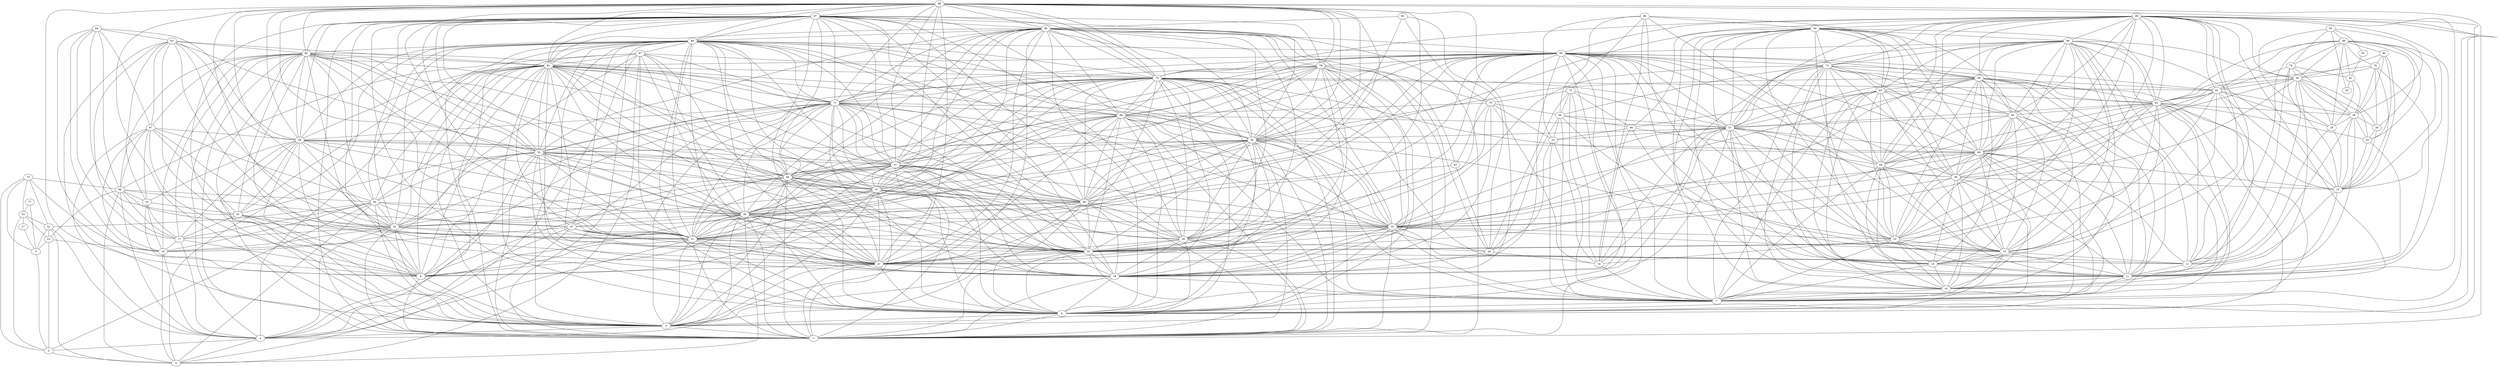 digraph "sensornet-topology" {
label = "";
rankdir="BT";"0"->"2" [arrowhead = "both"] 
"0"->"4" [arrowhead = "both"] 
"0"->"16" [arrowhead = "both"] 
"0"->"37" [arrowhead = "both"] 
"0"->"39" [arrowhead = "both"] 
"0"->"52" [arrowhead = "both"] 
"0"->"54" [arrowhead = "both"] 
"0"->"66" [arrowhead = "both"] 
"0"->"87" [arrowhead = "both"] 
"0"->"89" [arrowhead = "both"] 
"1"->"5" [arrowhead = "both"] 
"1"->"6" [arrowhead = "both"] 
"1"->"8" [arrowhead = "both"] 
"1"->"18" [arrowhead = "both"] 
"1"->"21" [arrowhead = "both"] 
"1"->"24" [arrowhead = "both"] 
"1"->"28" [arrowhead = "both"] 
"1"->"31" [arrowhead = "both"] 
"1"->"32" [arrowhead = "both"] 
"1"->"35" [arrowhead = "both"] 
"1"->"39" [arrowhead = "both"] 
"1"->"40" [arrowhead = "both"] 
"1"->"47" [arrowhead = "both"] 
"1"->"48" [arrowhead = "both"] 
"1"->"55" [arrowhead = "both"] 
"1"->"56" [arrowhead = "both"] 
"1"->"58" [arrowhead = "both"] 
"1"->"68" [arrowhead = "both"] 
"1"->"71" [arrowhead = "both"] 
"1"->"74" [arrowhead = "both"] 
"1"->"78" [arrowhead = "both"] 
"1"->"81" [arrowhead = "both"] 
"1"->"82" [arrowhead = "both"] 
"1"->"85" [arrowhead = "both"] 
"1"->"89" [arrowhead = "both"] 
"1"->"90" [arrowhead = "both"] 
"1"->"97" [arrowhead = "both"] 
"1"->"98" [arrowhead = "both"] 
"2"->"3" [arrowhead = "both"] 
"2"->"4" [arrowhead = "both"] 
"2"->"23" [arrowhead = "both"] 
"2"->"53" [arrowhead = "both"] 
"2"->"54" [arrowhead = "both"] 
"2"->"73" [arrowhead = "both"] 
"3"->"23" [arrowhead = "both"] 
"3"->"27" [arrowhead = "both"] 
"3"->"52" [arrowhead = "both"] 
"3"->"73" [arrowhead = "both"] 
"3"->"77" [arrowhead = "both"] 
"4"->"5" [arrowhead = "both"] 
"4"->"16" [arrowhead = "both"] 
"4"->"17" [arrowhead = "both"] 
"4"->"31" [arrowhead = "both"] 
"4"->"32" [arrowhead = "both"] 
"4"->"37" [arrowhead = "both"] 
"4"->"39" [arrowhead = "both"] 
"4"->"52" [arrowhead = "both"] 
"4"->"55" [arrowhead = "both"] 
"4"->"66" [arrowhead = "both"] 
"4"->"67" [arrowhead = "both"] 
"4"->"81" [arrowhead = "both"] 
"4"->"82" [arrowhead = "both"] 
"4"->"87" [arrowhead = "both"] 
"4"->"89" [arrowhead = "both"] 
"5"->"6" [arrowhead = "both"] 
"5"->"8" [arrowhead = "both"] 
"5"->"21" [arrowhead = "both"] 
"5"->"24" [arrowhead = "both"] 
"5"->"31" [arrowhead = "both"] 
"5"->"32" [arrowhead = "both"] 
"5"->"33" [arrowhead = "both"] 
"5"->"39" [arrowhead = "both"] 
"5"->"40" [arrowhead = "both"] 
"5"->"47" [arrowhead = "both"] 
"5"->"48" [arrowhead = "both"] 
"5"->"51" [arrowhead = "both"] 
"5"->"54" [arrowhead = "both"] 
"5"->"56" [arrowhead = "both"] 
"5"->"58" [arrowhead = "both"] 
"5"->"71" [arrowhead = "both"] 
"5"->"74" [arrowhead = "both"] 
"5"->"81" [arrowhead = "both"] 
"5"->"82" [arrowhead = "both"] 
"5"->"83" [arrowhead = "both"] 
"5"->"89" [arrowhead = "both"] 
"5"->"90" [arrowhead = "both"] 
"5"->"97" [arrowhead = "both"] 
"5"->"98" [arrowhead = "both"] 
"6"->"7" [arrowhead = "both"] 
"6"->"18" [arrowhead = "both"] 
"6"->"19" [arrowhead = "both"] 
"6"->"21" [arrowhead = "both"] 
"6"->"24" [arrowhead = "both"] 
"6"->"28" [arrowhead = "both"] 
"6"->"31" [arrowhead = "both"] 
"6"->"35" [arrowhead = "both"] 
"6"->"39" [arrowhead = "both"] 
"6"->"40" [arrowhead = "both"] 
"6"->"47" [arrowhead = "both"] 
"6"->"48" [arrowhead = "both"] 
"6"->"49" [arrowhead = "both"] 
"6"->"51" [arrowhead = "both"] 
"6"->"55" [arrowhead = "both"] 
"6"->"57" [arrowhead = "both"] 
"6"->"68" [arrowhead = "both"] 
"6"->"69" [arrowhead = "both"] 
"6"->"71" [arrowhead = "both"] 
"6"->"74" [arrowhead = "both"] 
"6"->"78" [arrowhead = "both"] 
"6"->"81" [arrowhead = "both"] 
"6"->"85" [arrowhead = "both"] 
"6"->"89" [arrowhead = "both"] 
"6"->"90" [arrowhead = "both"] 
"6"->"97" [arrowhead = "both"] 
"6"->"98" [arrowhead = "both"] 
"6"->"99" [arrowhead = "both"] 
"7"->"10" [arrowhead = "both"] 
"7"->"11" [arrowhead = "both"] 
"7"->"13" [arrowhead = "both"] 
"7"->"14" [arrowhead = "both"] 
"7"->"18" [arrowhead = "both"] 
"7"->"19" [arrowhead = "both"] 
"7"->"22" [arrowhead = "both"] 
"7"->"24" [arrowhead = "both"] 
"7"->"25" [arrowhead = "both"] 
"7"->"35" [arrowhead = "both"] 
"7"->"36" [arrowhead = "both"] 
"7"->"44" [arrowhead = "both"] 
"7"->"49" [arrowhead = "both"] 
"7"->"56" [arrowhead = "both"] 
"7"->"60" [arrowhead = "both"] 
"7"->"61" [arrowhead = "both"] 
"7"->"63" [arrowhead = "both"] 
"7"->"64" [arrowhead = "both"] 
"7"->"68" [arrowhead = "both"] 
"7"->"69" [arrowhead = "both"] 
"7"->"72" [arrowhead = "both"] 
"7"->"74" [arrowhead = "both"] 
"7"->"75" [arrowhead = "both"] 
"7"->"85" [arrowhead = "both"] 
"7"->"86" [arrowhead = "both"] 
"7"->"94" [arrowhead = "both"] 
"7"->"99" [arrowhead = "both"] 
"8"->"17" [arrowhead = "both"] 
"8"->"21" [arrowhead = "both"] 
"8"->"31" [arrowhead = "both"] 
"8"->"32" [arrowhead = "both"] 
"8"->"33" [arrowhead = "both"] 
"8"->"34" [arrowhead = "both"] 
"8"->"39" [arrowhead = "both"] 
"8"->"47" [arrowhead = "both"] 
"8"->"48" [arrowhead = "both"] 
"8"->"51" [arrowhead = "both"] 
"8"->"55" [arrowhead = "both"] 
"8"->"67" [arrowhead = "both"] 
"8"->"71" [arrowhead = "both"] 
"8"->"81" [arrowhead = "both"] 
"8"->"82" [arrowhead = "both"] 
"8"->"83" [arrowhead = "both"] 
"8"->"84" [arrowhead = "both"] 
"8"->"89" [arrowhead = "both"] 
"8"->"97" [arrowhead = "both"] 
"8"->"98" [arrowhead = "both"] 
"10"->"11" [arrowhead = "both"] 
"10"->"13" [arrowhead = "both"] 
"10"->"19" [arrowhead = "both"] 
"10"->"25" [arrowhead = "both"] 
"10"->"36" [arrowhead = "both"] 
"10"->"44" [arrowhead = "both"] 
"10"->"49" [arrowhead = "both"] 
"10"->"57" [arrowhead = "both"] 
"10"->"61" [arrowhead = "both"] 
"10"->"63" [arrowhead = "both"] 
"10"->"69" [arrowhead = "both"] 
"10"->"75" [arrowhead = "both"] 
"10"->"86" [arrowhead = "both"] 
"10"->"94" [arrowhead = "both"] 
"10"->"99" [arrowhead = "both"] 
"11"->"12" [arrowhead = "both"] 
"11"->"13" [arrowhead = "both"] 
"11"->"15" [arrowhead = "both"] 
"11"->"19" [arrowhead = "both"] 
"11"->"25" [arrowhead = "both"] 
"11"->"26" [arrowhead = "both"] 
"11"->"36" [arrowhead = "both"] 
"11"->"38" [arrowhead = "both"] 
"11"->"44" [arrowhead = "both"] 
"11"->"49" [arrowhead = "both"] 
"11"->"57" [arrowhead = "both"] 
"11"->"60" [arrowhead = "both"] 
"11"->"62" [arrowhead = "both"] 
"11"->"63" [arrowhead = "both"] 
"11"->"65" [arrowhead = "both"] 
"11"->"69" [arrowhead = "both"] 
"11"->"75" [arrowhead = "both"] 
"11"->"76" [arrowhead = "both"] 
"11"->"86" [arrowhead = "both"] 
"11"->"88" [arrowhead = "both"] 
"11"->"94" [arrowhead = "both"] 
"11"->"99" [arrowhead = "both"] 
"12"->"15" [arrowhead = "both"] 
"12"->"19" [arrowhead = "both"] 
"12"->"24" [arrowhead = "both"] 
"12"->"29" [arrowhead = "both"] 
"12"->"35" [arrowhead = "both"] 
"12"->"38" [arrowhead = "both"] 
"12"->"49" [arrowhead = "both"] 
"12"->"61" [arrowhead = "both"] 
"12"->"65" [arrowhead = "both"] 
"12"->"69" [arrowhead = "both"] 
"12"->"74" [arrowhead = "both"] 
"12"->"79" [arrowhead = "both"] 
"12"->"85" [arrowhead = "both"] 
"12"->"88" [arrowhead = "both"] 
"12"->"99" [arrowhead = "both"] 
"13"->"19" [arrowhead = "both"] 
"13"->"25" [arrowhead = "both"] 
"13"->"36" [arrowhead = "both"] 
"13"->"44" [arrowhead = "both"] 
"13"->"46" [arrowhead = "both"] 
"13"->"57" [arrowhead = "both"] 
"13"->"60" [arrowhead = "both"] 
"13"->"61" [arrowhead = "both"] 
"13"->"69" [arrowhead = "both"] 
"13"->"75" [arrowhead = "both"] 
"13"->"86" [arrowhead = "both"] 
"13"->"94" [arrowhead = "both"] 
"13"->"96" [arrowhead = "both"] 
"14"->"20" [arrowhead = "both"] 
"14"->"22" [arrowhead = "both"] 
"14"->"25" [arrowhead = "both"] 
"14"->"46" [arrowhead = "both"] 
"14"->"57" [arrowhead = "both"] 
"14"->"70" [arrowhead = "both"] 
"14"->"72" [arrowhead = "both"] 
"14"->"75" [arrowhead = "both"] 
"14"->"96" [arrowhead = "both"] 
"15"->"26" [arrowhead = "both"] 
"15"->"29" [arrowhead = "both"] 
"15"->"30" [arrowhead = "both"] 
"15"->"36" [arrowhead = "both"] 
"15"->"38" [arrowhead = "both"] 
"15"->"49" [arrowhead = "both"] 
"15"->"61" [arrowhead = "both"] 
"15"->"62" [arrowhead = "both"] 
"15"->"76" [arrowhead = "both"] 
"15"->"79" [arrowhead = "both"] 
"15"->"80" [arrowhead = "both"] 
"15"->"86" [arrowhead = "both"] 
"15"->"88" [arrowhead = "both"] 
"15"->"99" [arrowhead = "both"] 
"16"->"17" [arrowhead = "both"] 
"16"->"23" [arrowhead = "both"] 
"16"->"32" [arrowhead = "both"] 
"16"->"34" [arrowhead = "both"] 
"16"->"37" [arrowhead = "both"] 
"16"->"54" [arrowhead = "both"] 
"16"->"67" [arrowhead = "both"] 
"16"->"73" [arrowhead = "both"] 
"16"->"82" [arrowhead = "both"] 
"16"->"84" [arrowhead = "both"] 
"16"->"87" [arrowhead = "both"] 
"17"->"32" [arrowhead = "both"] 
"17"->"33" [arrowhead = "both"] 
"17"->"34" [arrowhead = "both"] 
"17"->"54" [arrowhead = "both"] 
"17"->"58" [arrowhead = "both"] 
"17"->"66" [arrowhead = "both"] 
"17"->"82" [arrowhead = "both"] 
"17"->"83" [arrowhead = "both"] 
"17"->"84" [arrowhead = "both"] 
"18"->"20" [arrowhead = "both"] 
"18"->"21" [arrowhead = "both"] 
"18"->"24" [arrowhead = "both"] 
"18"->"28" [arrowhead = "both"] 
"18"->"31" [arrowhead = "both"] 
"18"->"35" [arrowhead = "both"] 
"18"->"39" [arrowhead = "both"] 
"18"->"40" [arrowhead = "both"] 
"18"->"47" [arrowhead = "both"] 
"18"->"48" [arrowhead = "both"] 
"18"->"51" [arrowhead = "both"] 
"18"->"56" [arrowhead = "both"] 
"18"->"57" [arrowhead = "both"] 
"18"->"70" [arrowhead = "both"] 
"18"->"71" [arrowhead = "both"] 
"18"->"74" [arrowhead = "both"] 
"18"->"78" [arrowhead = "both"] 
"18"->"81" [arrowhead = "both"] 
"18"->"85" [arrowhead = "both"] 
"18"->"89" [arrowhead = "both"] 
"18"->"90" [arrowhead = "both"] 
"18"->"97" [arrowhead = "both"] 
"18"->"98" [arrowhead = "both"] 
"19"->"25" [arrowhead = "both"] 
"19"->"35" [arrowhead = "both"] 
"19"->"36" [arrowhead = "both"] 
"19"->"44" [arrowhead = "both"] 
"19"->"49" [arrowhead = "both"] 
"19"->"56" [arrowhead = "both"] 
"19"->"57" [arrowhead = "both"] 
"19"->"60" [arrowhead = "both"] 
"19"->"61" [arrowhead = "both"] 
"19"->"62" [arrowhead = "both"] 
"19"->"63" [arrowhead = "both"] 
"19"->"75" [arrowhead = "both"] 
"19"->"85" [arrowhead = "both"] 
"19"->"86" [arrowhead = "both"] 
"19"->"94" [arrowhead = "both"] 
"19"->"99" [arrowhead = "both"] 
"20"->"22" [arrowhead = "both"] 
"20"->"28" [arrowhead = "both"] 
"20"->"43" [arrowhead = "both"] 
"20"->"64" [arrowhead = "both"] 
"20"->"68" [arrowhead = "both"] 
"20"->"72" [arrowhead = "both"] 
"20"->"78" [arrowhead = "both"] 
"20"->"93" [arrowhead = "both"] 
"21"->"24" [arrowhead = "both"] 
"21"->"28" [arrowhead = "both"] 
"21"->"31" [arrowhead = "both"] 
"21"->"32" [arrowhead = "both"] 
"21"->"35" [arrowhead = "both"] 
"21"->"37" [arrowhead = "both"] 
"21"->"39" [arrowhead = "both"] 
"21"->"40" [arrowhead = "both"] 
"21"->"47" [arrowhead = "both"] 
"21"->"48" [arrowhead = "both"] 
"21"->"51" [arrowhead = "both"] 
"21"->"55" [arrowhead = "both"] 
"21"->"56" [arrowhead = "both"] 
"21"->"58" [arrowhead = "both"] 
"21"->"68" [arrowhead = "both"] 
"21"->"74" [arrowhead = "both"] 
"21"->"78" [arrowhead = "both"] 
"21"->"81" [arrowhead = "both"] 
"21"->"82" [arrowhead = "both"] 
"21"->"85" [arrowhead = "both"] 
"21"->"87" [arrowhead = "both"] 
"21"->"89" [arrowhead = "both"] 
"21"->"90" [arrowhead = "both"] 
"21"->"97" [arrowhead = "both"] 
"21"->"98" [arrowhead = "both"] 
"22"->"46" [arrowhead = "both"] 
"22"->"57" [arrowhead = "both"] 
"22"->"64" [arrowhead = "both"] 
"22"->"70" [arrowhead = "both"] 
"22"->"96" [arrowhead = "both"] 
"23"->"52" [arrowhead = "both"] 
"23"->"53" [arrowhead = "both"] 
"23"->"66" [arrowhead = "both"] 
"24"->"28" [arrowhead = "both"] 
"24"->"31" [arrowhead = "both"] 
"24"->"35" [arrowhead = "both"] 
"24"->"37" [arrowhead = "both"] 
"24"->"39" [arrowhead = "both"] 
"24"->"40" [arrowhead = "both"] 
"24"->"47" [arrowhead = "both"] 
"24"->"48" [arrowhead = "both"] 
"24"->"49" [arrowhead = "both"] 
"24"->"51" [arrowhead = "both"] 
"24"->"55" [arrowhead = "both"] 
"24"->"56" [arrowhead = "both"] 
"24"->"57" [arrowhead = "both"] 
"24"->"62" [arrowhead = "both"] 
"24"->"68" [arrowhead = "both"] 
"24"->"71" [arrowhead = "both"] 
"24"->"78" [arrowhead = "both"] 
"24"->"81" [arrowhead = "both"] 
"24"->"85" [arrowhead = "both"] 
"24"->"87" [arrowhead = "both"] 
"24"->"89" [arrowhead = "both"] 
"24"->"90" [arrowhead = "both"] 
"24"->"97" [arrowhead = "both"] 
"24"->"98" [arrowhead = "both"] 
"24"->"99" [arrowhead = "both"] 
"25"->"35" [arrowhead = "both"] 
"25"->"36" [arrowhead = "both"] 
"25"->"44" [arrowhead = "both"] 
"25"->"49" [arrowhead = "both"] 
"25"->"57" [arrowhead = "both"] 
"25"->"60" [arrowhead = "both"] 
"25"->"61" [arrowhead = "both"] 
"25"->"63" [arrowhead = "both"] 
"25"->"64" [arrowhead = "both"] 
"25"->"69" [arrowhead = "both"] 
"25"->"85" [arrowhead = "both"] 
"25"->"86" [arrowhead = "both"] 
"25"->"94" [arrowhead = "both"] 
"25"->"99" [arrowhead = "both"] 
"26"->"30" [arrowhead = "both"] 
"26"->"38" [arrowhead = "both"] 
"26"->"61" [arrowhead = "both"] 
"26"->"65" [arrowhead = "both"] 
"26"->"80" [arrowhead = "both"] 
"26"->"88" [arrowhead = "both"] 
"27"->"53" [arrowhead = "both"] 
"28"->"35" [arrowhead = "both"] 
"28"->"40" [arrowhead = "both"] 
"28"->"47" [arrowhead = "both"] 
"28"->"48" [arrowhead = "both"] 
"28"->"51" [arrowhead = "both"] 
"28"->"56" [arrowhead = "both"] 
"28"->"68" [arrowhead = "both"] 
"28"->"70" [arrowhead = "both"] 
"28"->"71" [arrowhead = "both"] 
"28"->"74" [arrowhead = "both"] 
"28"->"85" [arrowhead = "both"] 
"28"->"90" [arrowhead = "both"] 
"28"->"97" [arrowhead = "both"] 
"28"->"98" [arrowhead = "both"] 
"29"->"38" [arrowhead = "both"] 
"29"->"45" [arrowhead = "both"] 
"29"->"62" [arrowhead = "both"] 
"29"->"65" [arrowhead = "both"] 
"29"->"88" [arrowhead = "both"] 
"29"->"95" [arrowhead = "both"] 
"30"->"38" [arrowhead = "both"] 
"30"->"65" [arrowhead = "both"] 
"30"->"76" [arrowhead = "both"] 
"30"->"88" [arrowhead = "both"] 
"31"->"32" [arrowhead = "both"] 
"31"->"33" [arrowhead = "both"] 
"31"->"35" [arrowhead = "both"] 
"31"->"37" [arrowhead = "both"] 
"31"->"39" [arrowhead = "both"] 
"31"->"40" [arrowhead = "both"] 
"31"->"47" [arrowhead = "both"] 
"31"->"48" [arrowhead = "both"] 
"31"->"51" [arrowhead = "both"] 
"31"->"54" [arrowhead = "both"] 
"31"->"55" [arrowhead = "both"] 
"31"->"56" [arrowhead = "both"] 
"31"->"58" [arrowhead = "both"] 
"31"->"68" [arrowhead = "both"] 
"31"->"71" [arrowhead = "both"] 
"31"->"74" [arrowhead = "both"] 
"31"->"82" [arrowhead = "both"] 
"31"->"83" [arrowhead = "both"] 
"31"->"85" [arrowhead = "both"] 
"31"->"87" [arrowhead = "both"] 
"31"->"89" [arrowhead = "both"] 
"31"->"90" [arrowhead = "both"] 
"31"->"97" [arrowhead = "both"] 
"31"->"98" [arrowhead = "both"] 
"32"->"33" [arrowhead = "both"] 
"32"->"39" [arrowhead = "both"] 
"32"->"47" [arrowhead = "both"] 
"32"->"48" [arrowhead = "both"] 
"32"->"51" [arrowhead = "both"] 
"32"->"54" [arrowhead = "both"] 
"32"->"55" [arrowhead = "both"] 
"32"->"58" [arrowhead = "both"] 
"32"->"66" [arrowhead = "both"] 
"32"->"67" [arrowhead = "both"] 
"32"->"71" [arrowhead = "both"] 
"32"->"81" [arrowhead = "both"] 
"32"->"83" [arrowhead = "both"] 
"32"->"89" [arrowhead = "both"] 
"32"->"97" [arrowhead = "both"] 
"32"->"98" [arrowhead = "both"] 
"33"->"34" [arrowhead = "both"] 
"33"->"55" [arrowhead = "both"] 
"33"->"58" [arrowhead = "both"] 
"33"->"67" [arrowhead = "both"] 
"33"->"81" [arrowhead = "both"] 
"33"->"82" [arrowhead = "both"] 
"33"->"84" [arrowhead = "both"] 
"34"->"58" [arrowhead = "both"] 
"34"->"66" [arrowhead = "both"] 
"34"->"67" [arrowhead = "both"] 
"34"->"83" [arrowhead = "both"] 
"35"->"36" [arrowhead = "both"] 
"35"->"39" [arrowhead = "both"] 
"35"->"40" [arrowhead = "both"] 
"35"->"49" [arrowhead = "both"] 
"35"->"51" [arrowhead = "both"] 
"35"->"56" [arrowhead = "both"] 
"35"->"57" [arrowhead = "both"] 
"35"->"62" [arrowhead = "both"] 
"35"->"68" [arrowhead = "both"] 
"35"->"69" [arrowhead = "both"] 
"35"->"71" [arrowhead = "both"] 
"35"->"74" [arrowhead = "both"] 
"35"->"75" [arrowhead = "both"] 
"35"->"78" [arrowhead = "both"] 
"35"->"81" [arrowhead = "both"] 
"35"->"86" [arrowhead = "both"] 
"35"->"89" [arrowhead = "both"] 
"35"->"90" [arrowhead = "both"] 
"35"->"99" [arrowhead = "both"] 
"36"->"44" [arrowhead = "both"] 
"36"->"49" [arrowhead = "both"] 
"36"->"57" [arrowhead = "both"] 
"36"->"60" [arrowhead = "both"] 
"36"->"61" [arrowhead = "both"] 
"36"->"63" [arrowhead = "both"] 
"36"->"65" [arrowhead = "both"] 
"36"->"69" [arrowhead = "both"] 
"36"->"75" [arrowhead = "both"] 
"36"->"85" [arrowhead = "both"] 
"36"->"94" [arrowhead = "both"] 
"36"->"99" [arrowhead = "both"] 
"37"->"39" [arrowhead = "both"] 
"37"->"54" [arrowhead = "both"] 
"37"->"66" [arrowhead = "both"] 
"37"->"71" [arrowhead = "both"] 
"37"->"74" [arrowhead = "both"] 
"37"->"81" [arrowhead = "both"] 
"37"->"89" [arrowhead = "both"] 
"38"->"45" [arrowhead = "both"] 
"38"->"61" [arrowhead = "both"] 
"38"->"62" [arrowhead = "both"] 
"38"->"65" [arrowhead = "both"] 
"38"->"76" [arrowhead = "both"] 
"38"->"79" [arrowhead = "both"] 
"38"->"80" [arrowhead = "both"] 
"38"->"95" [arrowhead = "both"] 
"39"->"40" [arrowhead = "both"] 
"39"->"47" [arrowhead = "both"] 
"39"->"48" [arrowhead = "both"] 
"39"->"51" [arrowhead = "both"] 
"39"->"54" [arrowhead = "both"] 
"39"->"55" [arrowhead = "both"] 
"39"->"56" [arrowhead = "both"] 
"39"->"58" [arrowhead = "both"] 
"39"->"68" [arrowhead = "both"] 
"39"->"71" [arrowhead = "both"] 
"39"->"74" [arrowhead = "both"] 
"39"->"81" [arrowhead = "both"] 
"39"->"82" [arrowhead = "both"] 
"39"->"85" [arrowhead = "both"] 
"39"->"87" [arrowhead = "both"] 
"39"->"90" [arrowhead = "both"] 
"39"->"97" [arrowhead = "both"] 
"39"->"98" [arrowhead = "both"] 
"40"->"43" [arrowhead = "both"] 
"40"->"47" [arrowhead = "both"] 
"40"->"48" [arrowhead = "both"] 
"40"->"51" [arrowhead = "both"] 
"40"->"55" [arrowhead = "both"] 
"40"->"56" [arrowhead = "both"] 
"40"->"68" [arrowhead = "both"] 
"40"->"71" [arrowhead = "both"] 
"40"->"74" [arrowhead = "both"] 
"40"->"78" [arrowhead = "both"] 
"40"->"81" [arrowhead = "both"] 
"40"->"85" [arrowhead = "both"] 
"40"->"89" [arrowhead = "both"] 
"40"->"93" [arrowhead = "both"] 
"40"->"97" [arrowhead = "both"] 
"40"->"98" [arrowhead = "both"] 
"42"->"45" [arrowhead = "both"] 
"42"->"95" [arrowhead = "both"] 
"43"->"70" [arrowhead = "both"] 
"43"->"90" [arrowhead = "both"] 
"44"->"46" [arrowhead = "both"] 
"44"->"49" [arrowhead = "both"] 
"44"->"57" [arrowhead = "both"] 
"44"->"60" [arrowhead = "both"] 
"44"->"61" [arrowhead = "both"] 
"44"->"63" [arrowhead = "both"] 
"44"->"69" [arrowhead = "both"] 
"44"->"75" [arrowhead = "both"] 
"44"->"86" [arrowhead = "both"] 
"44"->"96" [arrowhead = "both"] 
"44"->"99" [arrowhead = "both"] 
"45"->"79" [arrowhead = "both"] 
"45"->"88" [arrowhead = "both"] 
"45"->"92" [arrowhead = "both"] 
"46"->"63" [arrowhead = "both"] 
"46"->"64" [arrowhead = "both"] 
"46"->"72" [arrowhead = "both"] 
"46"->"94" [arrowhead = "both"] 
"47"->"48" [arrowhead = "both"] 
"47"->"51" [arrowhead = "both"] 
"47"->"55" [arrowhead = "both"] 
"47"->"56" [arrowhead = "both"] 
"47"->"58" [arrowhead = "both"] 
"47"->"68" [arrowhead = "both"] 
"47"->"71" [arrowhead = "both"] 
"47"->"74" [arrowhead = "both"] 
"47"->"78" [arrowhead = "both"] 
"47"->"81" [arrowhead = "both"] 
"47"->"82" [arrowhead = "both"] 
"47"->"89" [arrowhead = "both"] 
"47"->"90" [arrowhead = "both"] 
"47"->"98" [arrowhead = "both"] 
"48"->"51" [arrowhead = "both"] 
"48"->"55" [arrowhead = "both"] 
"48"->"56" [arrowhead = "both"] 
"48"->"58" [arrowhead = "both"] 
"48"->"68" [arrowhead = "both"] 
"48"->"71" [arrowhead = "both"] 
"48"->"74" [arrowhead = "both"] 
"48"->"78" [arrowhead = "both"] 
"48"->"81" [arrowhead = "both"] 
"48"->"82" [arrowhead = "both"] 
"48"->"89" [arrowhead = "both"] 
"48"->"90" [arrowhead = "both"] 
"48"->"97" [arrowhead = "both"] 
"49"->"56" [arrowhead = "both"] 
"49"->"57" [arrowhead = "both"] 
"49"->"60" [arrowhead = "both"] 
"49"->"61" [arrowhead = "both"] 
"49"->"62" [arrowhead = "both"] 
"49"->"65" [arrowhead = "both"] 
"49"->"69" [arrowhead = "both"] 
"49"->"74" [arrowhead = "both"] 
"49"->"75" [arrowhead = "both"] 
"49"->"85" [arrowhead = "both"] 
"49"->"86" [arrowhead = "both"] 
"49"->"94" [arrowhead = "both"] 
"51"->"55" [arrowhead = "both"] 
"51"->"56" [arrowhead = "both"] 
"51"->"58" [arrowhead = "both"] 
"51"->"68" [arrowhead = "both"] 
"51"->"71" [arrowhead = "both"] 
"51"->"74" [arrowhead = "both"] 
"51"->"78" [arrowhead = "both"] 
"51"->"81" [arrowhead = "both"] 
"51"->"82" [arrowhead = "both"] 
"51"->"85" [arrowhead = "both"] 
"51"->"89" [arrowhead = "both"] 
"51"->"90" [arrowhead = "both"] 
"51"->"97" [arrowhead = "both"] 
"51"->"98" [arrowhead = "both"] 
"52"->"53" [arrowhead = "both"] 
"52"->"54" [arrowhead = "both"] 
"52"->"73" [arrowhead = "both"] 
"53"->"73" [arrowhead = "both"] 
"53"->"77" [arrowhead = "both"] 
"54"->"55" [arrowhead = "both"] 
"54"->"66" [arrowhead = "both"] 
"54"->"67" [arrowhead = "both"] 
"54"->"81" [arrowhead = "both"] 
"54"->"82" [arrowhead = "both"] 
"54"->"87" [arrowhead = "both"] 
"54"->"89" [arrowhead = "both"] 
"55"->"56" [arrowhead = "both"] 
"55"->"58" [arrowhead = "both"] 
"55"->"71" [arrowhead = "both"] 
"55"->"74" [arrowhead = "both"] 
"55"->"81" [arrowhead = "both"] 
"55"->"82" [arrowhead = "both"] 
"55"->"83" [arrowhead = "both"] 
"55"->"89" [arrowhead = "both"] 
"55"->"90" [arrowhead = "both"] 
"55"->"97" [arrowhead = "both"] 
"55"->"98" [arrowhead = "both"] 
"56"->"57" [arrowhead = "both"] 
"56"->"68" [arrowhead = "both"] 
"56"->"69" [arrowhead = "both"] 
"56"->"71" [arrowhead = "both"] 
"56"->"74" [arrowhead = "both"] 
"56"->"78" [arrowhead = "both"] 
"56"->"81" [arrowhead = "both"] 
"56"->"85" [arrowhead = "both"] 
"56"->"89" [arrowhead = "both"] 
"56"->"90" [arrowhead = "both"] 
"56"->"97" [arrowhead = "both"] 
"56"->"98" [arrowhead = "both"] 
"56"->"99" [arrowhead = "both"] 
"57"->"60" [arrowhead = "both"] 
"57"->"61" [arrowhead = "both"] 
"57"->"63" [arrowhead = "both"] 
"57"->"64" [arrowhead = "both"] 
"57"->"68" [arrowhead = "both"] 
"57"->"69" [arrowhead = "both"] 
"57"->"72" [arrowhead = "both"] 
"57"->"74" [arrowhead = "both"] 
"57"->"75" [arrowhead = "both"] 
"57"->"85" [arrowhead = "both"] 
"57"->"86" [arrowhead = "both"] 
"57"->"94" [arrowhead = "both"] 
"57"->"99" [arrowhead = "both"] 
"58"->"67" [arrowhead = "both"] 
"58"->"71" [arrowhead = "both"] 
"58"->"81" [arrowhead = "both"] 
"58"->"82" [arrowhead = "both"] 
"58"->"83" [arrowhead = "both"] 
"58"->"84" [arrowhead = "both"] 
"58"->"89" [arrowhead = "both"] 
"58"->"97" [arrowhead = "both"] 
"58"->"98" [arrowhead = "both"] 
"60"->"61" [arrowhead = "both"] 
"60"->"63" [arrowhead = "both"] 
"60"->"69" [arrowhead = "both"] 
"60"->"75" [arrowhead = "both"] 
"60"->"86" [arrowhead = "both"] 
"60"->"94" [arrowhead = "both"] 
"60"->"99" [arrowhead = "both"] 
"61"->"62" [arrowhead = "both"] 
"61"->"63" [arrowhead = "both"] 
"61"->"65" [arrowhead = "both"] 
"61"->"69" [arrowhead = "both"] 
"61"->"75" [arrowhead = "both"] 
"61"->"76" [arrowhead = "both"] 
"61"->"86" [arrowhead = "both"] 
"61"->"88" [arrowhead = "both"] 
"61"->"94" [arrowhead = "both"] 
"61"->"99" [arrowhead = "both"] 
"62"->"65" [arrowhead = "both"] 
"62"->"69" [arrowhead = "both"] 
"62"->"74" [arrowhead = "both"] 
"62"->"79" [arrowhead = "both"] 
"62"->"85" [arrowhead = "both"] 
"62"->"88" [arrowhead = "both"] 
"62"->"99" [arrowhead = "both"] 
"63"->"69" [arrowhead = "both"] 
"63"->"75" [arrowhead = "both"] 
"63"->"86" [arrowhead = "both"] 
"63"->"94" [arrowhead = "both"] 
"63"->"96" [arrowhead = "both"] 
"64"->"70" [arrowhead = "both"] 
"64"->"72" [arrowhead = "both"] 
"64"->"75" [arrowhead = "both"] 
"64"->"96" [arrowhead = "both"] 
"65"->"76" [arrowhead = "both"] 
"65"->"79" [arrowhead = "both"] 
"65"->"80" [arrowhead = "both"] 
"65"->"86" [arrowhead = "both"] 
"65"->"88" [arrowhead = "both"] 
"65"->"99" [arrowhead = "both"] 
"66"->"67" [arrowhead = "both"] 
"66"->"73" [arrowhead = "both"] 
"66"->"82" [arrowhead = "both"] 
"66"->"84" [arrowhead = "both"] 
"66"->"87" [arrowhead = "both"] 
"67"->"82" [arrowhead = "both"] 
"67"->"83" [arrowhead = "both"] 
"67"->"84" [arrowhead = "both"] 
"68"->"70" [arrowhead = "both"] 
"68"->"71" [arrowhead = "both"] 
"68"->"74" [arrowhead = "both"] 
"68"->"78" [arrowhead = "both"] 
"68"->"81" [arrowhead = "both"] 
"68"->"85" [arrowhead = "both"] 
"68"->"89" [arrowhead = "both"] 
"68"->"90" [arrowhead = "both"] 
"68"->"97" [arrowhead = "both"] 
"68"->"98" [arrowhead = "both"] 
"69"->"75" [arrowhead = "both"] 
"69"->"85" [arrowhead = "both"] 
"69"->"86" [arrowhead = "both"] 
"69"->"94" [arrowhead = "both"] 
"69"->"99" [arrowhead = "both"] 
"70"->"72" [arrowhead = "both"] 
"70"->"78" [arrowhead = "both"] 
"70"->"93" [arrowhead = "both"] 
"71"->"74" [arrowhead = "both"] 
"71"->"78" [arrowhead = "both"] 
"71"->"81" [arrowhead = "both"] 
"71"->"82" [arrowhead = "both"] 
"71"->"85" [arrowhead = "both"] 
"71"->"87" [arrowhead = "both"] 
"71"->"89" [arrowhead = "both"] 
"71"->"90" [arrowhead = "both"] 
"71"->"97" [arrowhead = "both"] 
"71"->"98" [arrowhead = "both"] 
"72"->"96" [arrowhead = "both"] 
"74"->"78" [arrowhead = "both"] 
"74"->"81" [arrowhead = "both"] 
"74"->"85" [arrowhead = "both"] 
"74"->"87" [arrowhead = "both"] 
"74"->"89" [arrowhead = "both"] 
"74"->"90" [arrowhead = "both"] 
"74"->"97" [arrowhead = "both"] 
"74"->"98" [arrowhead = "both"] 
"74"->"99" [arrowhead = "both"] 
"75"->"85" [arrowhead = "both"] 
"75"->"86" [arrowhead = "both"] 
"75"->"94" [arrowhead = "both"] 
"75"->"99" [arrowhead = "both"] 
"76"->"80" [arrowhead = "both"] 
"76"->"88" [arrowhead = "both"] 
"78"->"85" [arrowhead = "both"] 
"78"->"90" [arrowhead = "both"] 
"78"->"97" [arrowhead = "both"] 
"78"->"98" [arrowhead = "both"] 
"79"->"88" [arrowhead = "both"] 
"79"->"95" [arrowhead = "both"] 
"80"->"88" [arrowhead = "both"] 
"81"->"82" [arrowhead = "both"] 
"81"->"83" [arrowhead = "both"] 
"81"->"85" [arrowhead = "both"] 
"81"->"87" [arrowhead = "both"] 
"81"->"89" [arrowhead = "both"] 
"81"->"90" [arrowhead = "both"] 
"81"->"97" [arrowhead = "both"] 
"81"->"98" [arrowhead = "both"] 
"82"->"83" [arrowhead = "both"] 
"82"->"89" [arrowhead = "both"] 
"82"->"97" [arrowhead = "both"] 
"82"->"98" [arrowhead = "both"] 
"83"->"84" [arrowhead = "both"] 
"85"->"86" [arrowhead = "both"] 
"85"->"89" [arrowhead = "both"] 
"85"->"90" [arrowhead = "both"] 
"85"->"99" [arrowhead = "both"] 
"86"->"94" [arrowhead = "both"] 
"86"->"99" [arrowhead = "both"] 
"87"->"89" [arrowhead = "both"] 
"88"->"95" [arrowhead = "both"] 
"89"->"90" [arrowhead = "both"] 
"89"->"97" [arrowhead = "both"] 
"89"->"98" [arrowhead = "both"] 
"90"->"93" [arrowhead = "both"] 
"90"->"97" [arrowhead = "both"] 
"90"->"98" [arrowhead = "both"] 
"92"->"95" [arrowhead = "both"] 
"94"->"96" [arrowhead = "both"] 
"94"->"99" [arrowhead = "both"] 
"97"->"98" [arrowhead = "both"] 
}